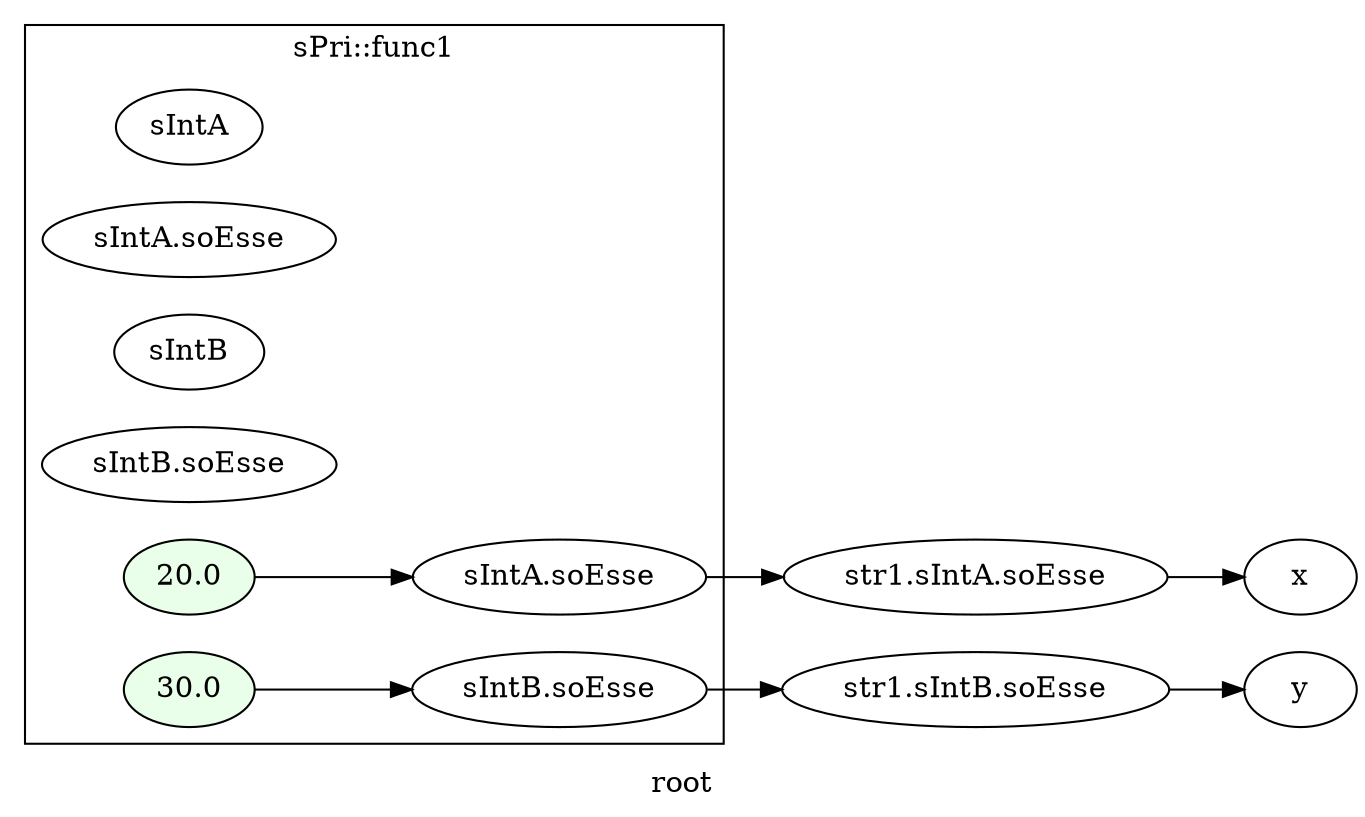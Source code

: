 digraph G
{
rankdir=LR;
label = "root";
	node_000017 [ label = "str1.sIntB.soEsse", startingline=21 ]
	node_000018 [ label = "str1.sIntA.soEsse", startingline=21 ]
	node_000019 [ label = "x", startingline=23 ]
	node_000020 [ label = "y", startingline=24 ]
subgraph cluster_3 {
label = "sPri::func1";
parent = "root";
startingline = 21;
	node_000009 [ label = "sIntA", startingline=7 ]
	node_000010 [ label = "sIntA.soEsse", startingline=7 ]
	node_000011 [ label = "sIntB", startingline=7 ]
	node_000012 [ label = "sIntB.soEsse", startingline=7 ]
	node_000013 [ label = "20.0", style=filled, fillcolor="#E9FFE9", startingline=14 ]
	node_000014 [ label = "sIntA.soEsse", startingline=14 ]
	node_000015 [ label = "30.0", style=filled, fillcolor="#E9FFE9", startingline=15 ]
	node_000016 [ label = "sIntB.soEsse", startingline=15 ]
}
	node_000017 -> node_000020
	node_000018 -> node_000019
	node_000013 -> node_000014
	node_000014 -> node_000018
	node_000015 -> node_000016
	node_000016 -> node_000017
}
